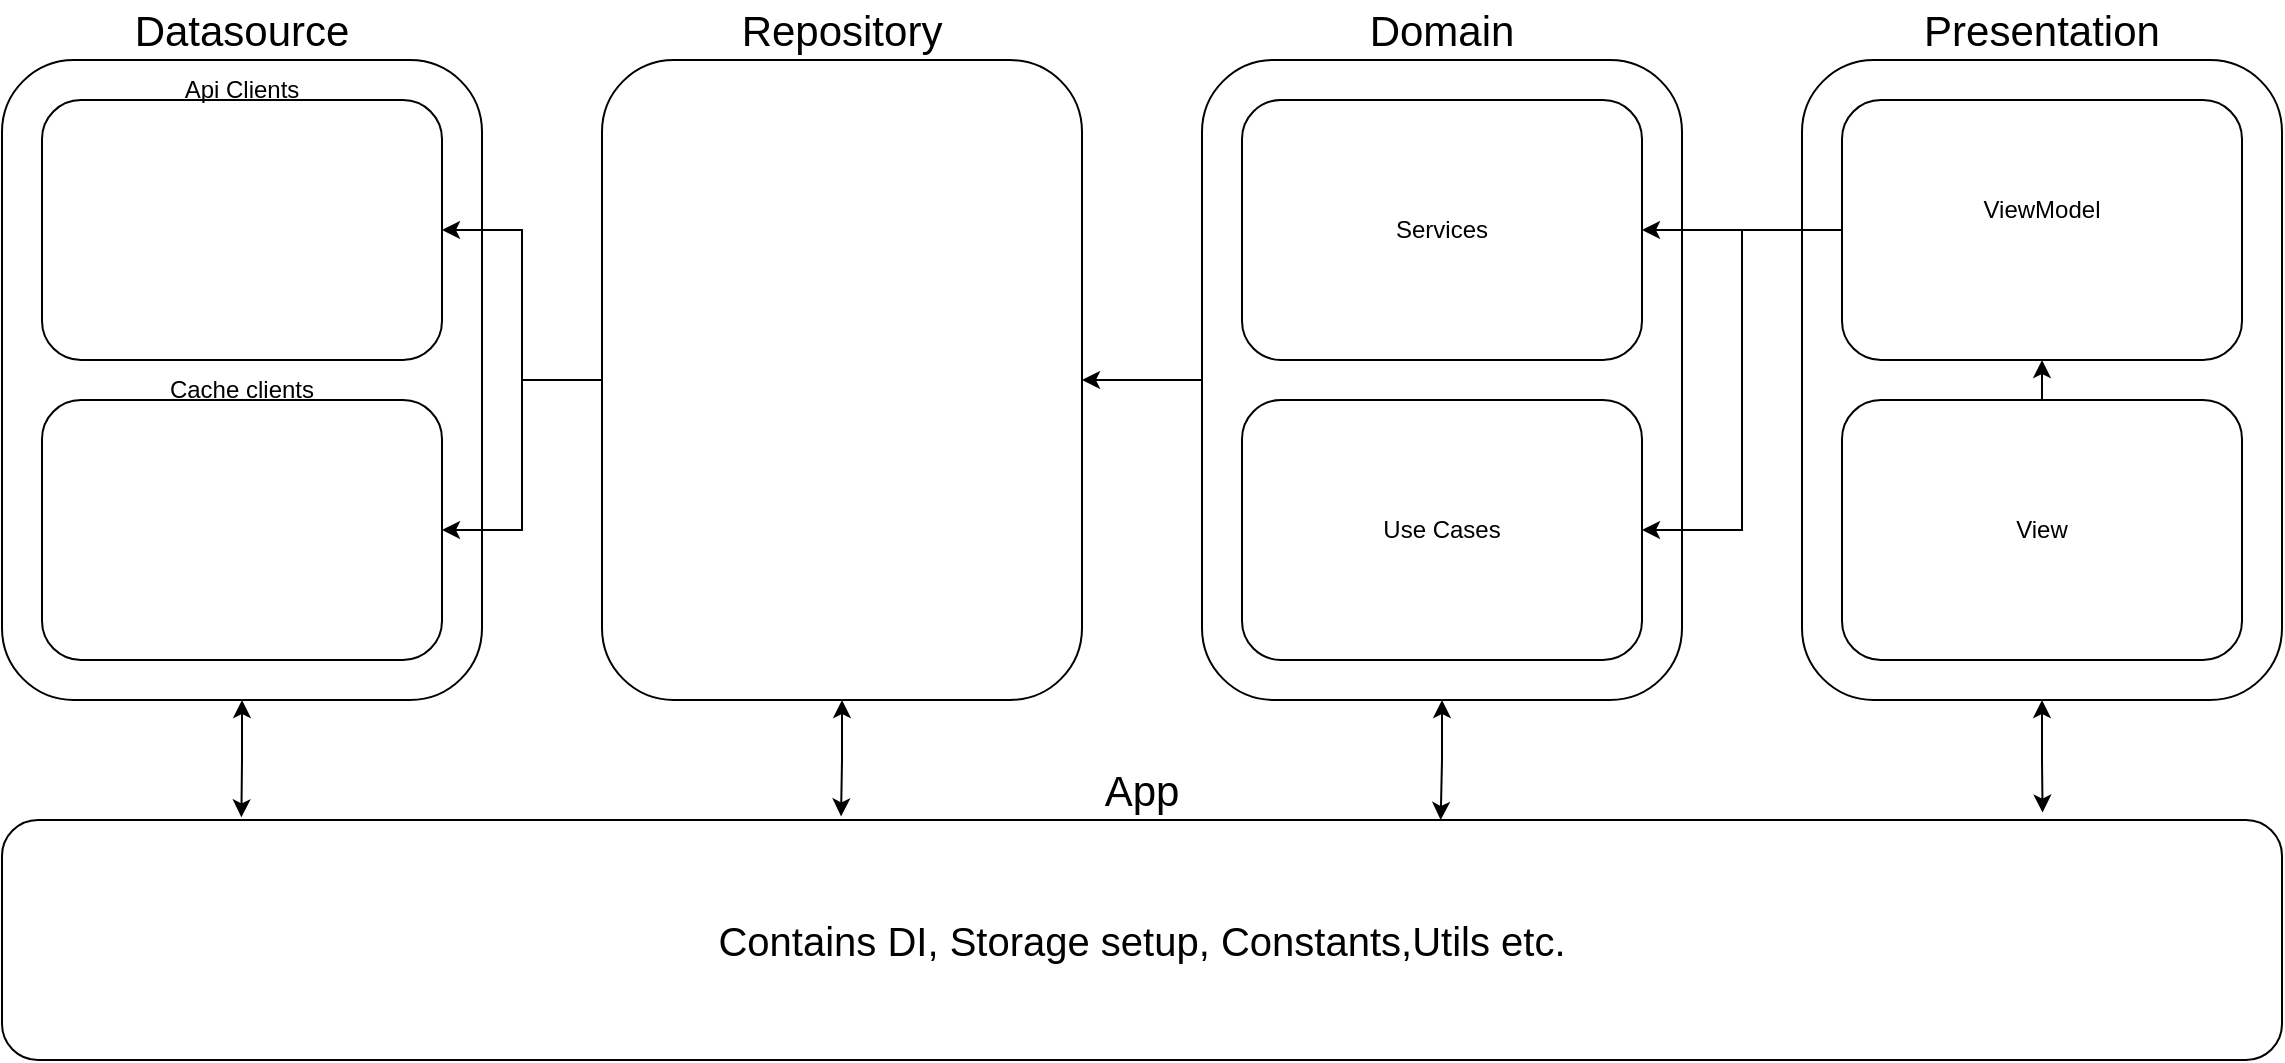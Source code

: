 <mxfile version="22.1.4" type="device" pages="2">
  <diagram id="lynbKzwuYbr4zoluUBhY" name="Page-1">
    <mxGraphModel dx="1363" dy="2017" grid="1" gridSize="10" guides="1" tooltips="1" connect="1" arrows="1" fold="1" page="1" pageScale="1" pageWidth="850" pageHeight="1100" math="0" shadow="0">
      <root>
        <mxCell id="0" />
        <mxCell id="1" parent="0" />
        <mxCell id="6fA7t6Lyc5Ondk4mygC5-16" style="edgeStyle=orthogonalEdgeStyle;rounded=0;orthogonalLoop=1;jettySize=auto;html=1;exitX=0.5;exitY=1;exitDx=0;exitDy=0;entryX=0.105;entryY=-0.011;entryDx=0;entryDy=0;entryPerimeter=0;startArrow=classic;startFill=1;" parent="1" source="6fA7t6Lyc5Ondk4mygC5-1" target="6fA7t6Lyc5Ondk4mygC5-13" edge="1">
          <mxGeometry relative="1" as="geometry" />
        </mxCell>
        <mxCell id="6fA7t6Lyc5Ondk4mygC5-1" value="" style="rounded=1;whiteSpace=wrap;html=1;" parent="1" vertex="1">
          <mxGeometry x="120" y="-140" width="240" height="320" as="geometry" />
        </mxCell>
        <mxCell id="6fA7t6Lyc5Ondk4mygC5-3" value="" style="rounded=1;whiteSpace=wrap;html=1;" parent="1" vertex="1">
          <mxGeometry x="140" y="-120" width="200" height="130" as="geometry" />
        </mxCell>
        <mxCell id="6fA7t6Lyc5Ondk4mygC5-4" value="" style="rounded=1;whiteSpace=wrap;html=1;" parent="1" vertex="1">
          <mxGeometry x="140" y="30" width="200" height="130" as="geometry" />
        </mxCell>
        <mxCell id="6fA7t6Lyc5Ondk4mygC5-20" style="edgeStyle=orthogonalEdgeStyle;rounded=0;orthogonalLoop=1;jettySize=auto;html=1;exitX=0.5;exitY=1;exitDx=0;exitDy=0;entryX=0.368;entryY=-0.015;entryDx=0;entryDy=0;entryPerimeter=0;startArrow=classic;startFill=1;" parent="1" source="6fA7t6Lyc5Ondk4mygC5-6" target="6fA7t6Lyc5Ondk4mygC5-13" edge="1">
          <mxGeometry relative="1" as="geometry" />
        </mxCell>
        <mxCell id="6fA7t6Lyc5Ondk4mygC5-25" style="edgeStyle=orthogonalEdgeStyle;rounded=0;orthogonalLoop=1;jettySize=auto;html=1;exitX=0;exitY=0.5;exitDx=0;exitDy=0;entryX=1;entryY=0.5;entryDx=0;entryDy=0;" parent="1" source="6fA7t6Lyc5Ondk4mygC5-6" target="6fA7t6Lyc5Ondk4mygC5-3" edge="1">
          <mxGeometry relative="1" as="geometry" />
        </mxCell>
        <mxCell id="6fA7t6Lyc5Ondk4mygC5-26" style="edgeStyle=orthogonalEdgeStyle;rounded=0;orthogonalLoop=1;jettySize=auto;html=1;exitX=0;exitY=0.5;exitDx=0;exitDy=0;entryX=1;entryY=0.5;entryDx=0;entryDy=0;" parent="1" source="6fA7t6Lyc5Ondk4mygC5-6" target="6fA7t6Lyc5Ondk4mygC5-4" edge="1">
          <mxGeometry relative="1" as="geometry" />
        </mxCell>
        <mxCell id="6fA7t6Lyc5Ondk4mygC5-6" value="" style="rounded=1;whiteSpace=wrap;html=1;" parent="1" vertex="1">
          <mxGeometry x="420" y="-140" width="240" height="320" as="geometry" />
        </mxCell>
        <mxCell id="6fA7t6Lyc5Ondk4mygC5-21" style="edgeStyle=orthogonalEdgeStyle;rounded=0;orthogonalLoop=1;jettySize=auto;html=1;entryX=0.631;entryY=0;entryDx=0;entryDy=0;entryPerimeter=0;startArrow=classic;startFill=1;" parent="1" source="6fA7t6Lyc5Ondk4mygC5-7" target="6fA7t6Lyc5Ondk4mygC5-13" edge="1">
          <mxGeometry relative="1" as="geometry" />
        </mxCell>
        <mxCell id="6fA7t6Lyc5Ondk4mygC5-27" style="edgeStyle=orthogonalEdgeStyle;rounded=0;orthogonalLoop=1;jettySize=auto;html=1;exitX=0;exitY=0.5;exitDx=0;exitDy=0;entryX=1;entryY=0.5;entryDx=0;entryDy=0;" parent="1" source="6fA7t6Lyc5Ondk4mygC5-7" target="6fA7t6Lyc5Ondk4mygC5-6" edge="1">
          <mxGeometry relative="1" as="geometry" />
        </mxCell>
        <mxCell id="6fA7t6Lyc5Ondk4mygC5-7" value="" style="rounded=1;whiteSpace=wrap;html=1;" parent="1" vertex="1">
          <mxGeometry x="720" y="-140" width="240" height="320" as="geometry" />
        </mxCell>
        <mxCell id="6fA7t6Lyc5Ondk4mygC5-22" style="edgeStyle=orthogonalEdgeStyle;rounded=0;orthogonalLoop=1;jettySize=auto;html=1;exitX=0.5;exitY=1;exitDx=0;exitDy=0;entryX=0.895;entryY=-0.031;entryDx=0;entryDy=0;entryPerimeter=0;startArrow=classic;startFill=1;" parent="1" source="6fA7t6Lyc5Ondk4mygC5-8" target="6fA7t6Lyc5Ondk4mygC5-13" edge="1">
          <mxGeometry relative="1" as="geometry" />
        </mxCell>
        <mxCell id="6fA7t6Lyc5Ondk4mygC5-8" value="" style="rounded=1;whiteSpace=wrap;html=1;" parent="1" vertex="1">
          <mxGeometry x="1020" y="-140" width="240" height="320" as="geometry" />
        </mxCell>
        <mxCell id="6fA7t6Lyc5Ondk4mygC5-9" value="Datasource" style="text;html=1;strokeColor=none;fillColor=none;align=center;verticalAlign=middle;whiteSpace=wrap;rounded=0;fontSize=21;" parent="1" vertex="1">
          <mxGeometry x="210" y="-170" width="60" height="30" as="geometry" />
        </mxCell>
        <mxCell id="6fA7t6Lyc5Ondk4mygC5-10" value="Repository" style="text;html=1;strokeColor=none;fillColor=none;align=center;verticalAlign=middle;whiteSpace=wrap;rounded=0;fontSize=21;" parent="1" vertex="1">
          <mxGeometry x="510" y="-170" width="60" height="30" as="geometry" />
        </mxCell>
        <mxCell id="6fA7t6Lyc5Ondk4mygC5-11" value="&lt;div&gt;Domain&lt;/div&gt;" style="text;html=1;strokeColor=none;fillColor=none;align=center;verticalAlign=middle;whiteSpace=wrap;rounded=0;fontSize=21;" parent="1" vertex="1">
          <mxGeometry x="810" y="-170" width="60" height="30" as="geometry" />
        </mxCell>
        <mxCell id="6fA7t6Lyc5Ondk4mygC5-12" value="Presentation" style="text;html=1;strokeColor=none;fillColor=none;align=center;verticalAlign=middle;whiteSpace=wrap;rounded=0;fontSize=21;" parent="1" vertex="1">
          <mxGeometry x="1110" y="-170" width="60" height="30" as="geometry" />
        </mxCell>
        <mxCell id="6fA7t6Lyc5Ondk4mygC5-13" value="&lt;font style=&quot;font-size: 20px;&quot;&gt;Contains DI, Storage setup, Constants,Utils etc.&lt;/font&gt;" style="rounded=1;whiteSpace=wrap;html=1;" parent="1" vertex="1">
          <mxGeometry x="120" y="240" width="1140" height="120" as="geometry" />
        </mxCell>
        <mxCell id="6fA7t6Lyc5Ondk4mygC5-14" value="&lt;div&gt;App&lt;/div&gt;" style="text;html=1;strokeColor=none;fillColor=none;align=center;verticalAlign=middle;whiteSpace=wrap;rounded=0;fontSize=21;" parent="1" vertex="1">
          <mxGeometry x="660" y="210" width="60" height="30" as="geometry" />
        </mxCell>
        <mxCell id="6fA7t6Lyc5Ondk4mygC5-23" value="Api Clients" style="text;html=1;strokeColor=none;fillColor=none;align=center;verticalAlign=middle;whiteSpace=wrap;rounded=0;" parent="1" vertex="1">
          <mxGeometry x="210" y="-140" width="60" height="30" as="geometry" />
        </mxCell>
        <mxCell id="6fA7t6Lyc5Ondk4mygC5-24" value="Cache clients" style="text;html=1;strokeColor=none;fillColor=none;align=center;verticalAlign=middle;whiteSpace=wrap;rounded=0;" parent="1" vertex="1">
          <mxGeometry x="190" y="10" width="100" height="30" as="geometry" />
        </mxCell>
        <mxCell id="6fA7t6Lyc5Ondk4mygC5-38" style="edgeStyle=orthogonalEdgeStyle;rounded=0;orthogonalLoop=1;jettySize=auto;html=1;exitX=0;exitY=0.5;exitDx=0;exitDy=0;entryX=1;entryY=0.5;entryDx=0;entryDy=0;" parent="1" source="6fA7t6Lyc5Ondk4mygC5-29" target="6fA7t6Lyc5Ondk4mygC5-36" edge="1">
          <mxGeometry relative="1" as="geometry" />
        </mxCell>
        <mxCell id="0pXOQmNgdDJ1o6Og3n1_-2" style="edgeStyle=orthogonalEdgeStyle;rounded=0;orthogonalLoop=1;jettySize=auto;html=1;entryX=1;entryY=0.5;entryDx=0;entryDy=0;" parent="1" source="6fA7t6Lyc5Ondk4mygC5-29" target="0pXOQmNgdDJ1o6Og3n1_-1" edge="1">
          <mxGeometry relative="1" as="geometry" />
        </mxCell>
        <mxCell id="6fA7t6Lyc5Ondk4mygC5-29" value="" style="rounded=1;whiteSpace=wrap;html=1;" parent="1" vertex="1">
          <mxGeometry x="1040" y="-120" width="200" height="130" as="geometry" />
        </mxCell>
        <mxCell id="6fA7t6Lyc5Ondk4mygC5-34" style="edgeStyle=orthogonalEdgeStyle;rounded=0;orthogonalLoop=1;jettySize=auto;html=1;exitX=0.5;exitY=0;exitDx=0;exitDy=0;entryX=0.5;entryY=1;entryDx=0;entryDy=0;" parent="1" source="6fA7t6Lyc5Ondk4mygC5-30" target="6fA7t6Lyc5Ondk4mygC5-29" edge="1">
          <mxGeometry relative="1" as="geometry" />
        </mxCell>
        <mxCell id="6fA7t6Lyc5Ondk4mygC5-30" value="" style="rounded=1;whiteSpace=wrap;html=1;" parent="1" vertex="1">
          <mxGeometry x="1040" y="30" width="200" height="130" as="geometry" />
        </mxCell>
        <mxCell id="6fA7t6Lyc5Ondk4mygC5-31" value="ViewModel" style="text;html=1;strokeColor=none;fillColor=none;align=center;verticalAlign=middle;whiteSpace=wrap;rounded=0;" parent="1" vertex="1">
          <mxGeometry x="1110" y="-80" width="60" height="30" as="geometry" />
        </mxCell>
        <mxCell id="6fA7t6Lyc5Ondk4mygC5-32" value="View" style="text;html=1;strokeColor=none;fillColor=none;align=center;verticalAlign=middle;whiteSpace=wrap;rounded=0;" parent="1" vertex="1">
          <mxGeometry x="1110" y="80" width="60" height="30" as="geometry" />
        </mxCell>
        <mxCell id="6fA7t6Lyc5Ondk4mygC5-36" value="Services" style="rounded=1;whiteSpace=wrap;html=1;" parent="1" vertex="1">
          <mxGeometry x="740" y="-120" width="200" height="130" as="geometry" />
        </mxCell>
        <mxCell id="0pXOQmNgdDJ1o6Og3n1_-1" value="Use Cases" style="rounded=1;whiteSpace=wrap;html=1;" parent="1" vertex="1">
          <mxGeometry x="740" y="30" width="200" height="130" as="geometry" />
        </mxCell>
      </root>
    </mxGraphModel>
  </diagram>
  <diagram id="J6rTMTA1TBCr_M7Ed2yx" name="Page-2">
    <mxGraphModel dx="954" dy="642" grid="1" gridSize="10" guides="1" tooltips="1" connect="1" arrows="1" fold="1" page="1" pageScale="1" pageWidth="850" pageHeight="1100" math="0" shadow="0">
      <root>
        <mxCell id="0" />
        <mxCell id="1" parent="0" />
        <mxCell id="PhpEORJikazv7vGfKBG4-9" value="" style="rounded=1;whiteSpace=wrap;html=1;" parent="1" vertex="1">
          <mxGeometry x="130" y="90" width="740" height="340" as="geometry" />
        </mxCell>
        <mxCell id="PhpEORJikazv7vGfKBG4-2" value="" style="rounded=1;whiteSpace=wrap;html=1;" parent="1" vertex="1">
          <mxGeometry x="160" y="160" width="200" height="240" as="geometry" />
        </mxCell>
        <mxCell id="PhpEORJikazv7vGfKBG4-3" value="&lt;font style=&quot;font-size: 17px;&quot;&gt;Data module&lt;/font&gt;" style="text;html=1;strokeColor=none;fillColor=none;align=center;verticalAlign=middle;whiteSpace=wrap;rounded=0;" parent="1" vertex="1">
          <mxGeometry x="230" y="120" width="60" height="30" as="geometry" />
        </mxCell>
        <mxCell id="PhpEORJikazv7vGfKBG4-5" value="" style="rounded=1;whiteSpace=wrap;html=1;" parent="1" vertex="1">
          <mxGeometry x="400" y="160" width="200" height="240" as="geometry" />
        </mxCell>
        <mxCell id="PhpEORJikazv7vGfKBG4-6" value="&lt;font style=&quot;font-size: 17px;&quot;&gt;Domain module&lt;/font&gt;" style="text;html=1;strokeColor=none;fillColor=none;align=center;verticalAlign=middle;whiteSpace=wrap;rounded=0;" parent="1" vertex="1">
          <mxGeometry x="470" y="120" width="60" height="30" as="geometry" />
        </mxCell>
        <mxCell id="PhpEORJikazv7vGfKBG4-7" value="" style="rounded=1;whiteSpace=wrap;html=1;" parent="1" vertex="1">
          <mxGeometry x="640" y="160" width="200" height="240" as="geometry" />
        </mxCell>
        <mxCell id="PhpEORJikazv7vGfKBG4-8" value="&lt;font style=&quot;font-size: 17px;&quot;&gt;Presentation module&lt;/font&gt;" style="text;html=1;strokeColor=none;fillColor=none;align=center;verticalAlign=middle;whiteSpace=wrap;rounded=0;" parent="1" vertex="1">
          <mxGeometry x="710" y="120" width="60" height="30" as="geometry" />
        </mxCell>
        <mxCell id="PhpEORJikazv7vGfKBG4-10" value="&lt;font style=&quot;font-size: 26px;&quot;&gt;App&lt;/font&gt;" style="text;html=1;strokeColor=none;fillColor=none;align=center;verticalAlign=middle;whiteSpace=wrap;rounded=0;" parent="1" vertex="1">
          <mxGeometry x="470" y="50" width="60" height="30" as="geometry" />
        </mxCell>
        <mxCell id="WI57XXxIjsb4lz1T52GI-3" value="" style="edgeStyle=orthogonalEdgeStyle;rounded=0;orthogonalLoop=1;jettySize=auto;html=1;" edge="1" parent="1" source="PhpEORJikazv7vGfKBG4-20" target="WI57XXxIjsb4lz1T52GI-1">
          <mxGeometry relative="1" as="geometry" />
        </mxCell>
        <mxCell id="PhpEORJikazv7vGfKBG4-20" value="&lt;font style=&quot;font-size: 15px;&quot;&gt;Services&lt;/font&gt; &lt;font style=&quot;font-size: 15px;&quot;&gt;/ Use cases&lt;/font&gt;" style="rounded=1;whiteSpace=wrap;html=1;" parent="1" vertex="1">
          <mxGeometry x="410" y="180" width="180" height="80" as="geometry" />
        </mxCell>
        <mxCell id="WI57XXxIjsb4lz1T52GI-5" style="edgeStyle=orthogonalEdgeStyle;rounded=0;orthogonalLoop=1;jettySize=auto;html=1;exitX=0;exitY=0.5;exitDx=0;exitDy=0;entryX=1;entryY=0.5;entryDx=0;entryDy=0;" edge="1" parent="1" source="PhpEORJikazv7vGfKBG4-30" target="PhpEORJikazv7vGfKBG4-20">
          <mxGeometry relative="1" as="geometry" />
        </mxCell>
        <mxCell id="PhpEORJikazv7vGfKBG4-30" value="&lt;font style=&quot;font-size: 15px;&quot;&gt;ViewModel&lt;/font&gt;" style="rounded=1;whiteSpace=wrap;html=1;" parent="1" vertex="1">
          <mxGeometry x="650" y="180" width="180" height="80" as="geometry" />
        </mxCell>
        <mxCell id="PhpEORJikazv7vGfKBG4-32" style="edgeStyle=orthogonalEdgeStyle;rounded=0;orthogonalLoop=1;jettySize=auto;html=1;exitX=0.5;exitY=0;exitDx=0;exitDy=0;entryX=0.5;entryY=1;entryDx=0;entryDy=0;" parent="1" source="PhpEORJikazv7vGfKBG4-31" target="PhpEORJikazv7vGfKBG4-30" edge="1">
          <mxGeometry relative="1" as="geometry" />
        </mxCell>
        <mxCell id="PhpEORJikazv7vGfKBG4-31" value="&lt;font style=&quot;font-size: 15px;&quot;&gt;View&lt;/font&gt;" style="rounded=1;whiteSpace=wrap;html=1;" parent="1" vertex="1">
          <mxGeometry x="650" y="300" width="180" height="80" as="geometry" />
        </mxCell>
        <mxCell id="PhpEORJikazv7vGfKBG4-40" style="edgeStyle=orthogonalEdgeStyle;rounded=0;orthogonalLoop=1;jettySize=auto;html=1;exitX=0.5;exitY=0;exitDx=0;exitDy=0;entryX=0.5;entryY=1;entryDx=0;entryDy=0;" parent="1" source="PhpEORJikazv7vGfKBG4-14" target="PhpEORJikazv7vGfKBG4-15" edge="1">
          <mxGeometry relative="1" as="geometry" />
        </mxCell>
        <mxCell id="WI57XXxIjsb4lz1T52GI-6" style="edgeStyle=orthogonalEdgeStyle;rounded=0;orthogonalLoop=1;jettySize=auto;html=1;exitX=1;exitY=0.5;exitDx=0;exitDy=0;" edge="1" parent="1" source="PhpEORJikazv7vGfKBG4-14" target="WI57XXxIjsb4lz1T52GI-1">
          <mxGeometry relative="1" as="geometry" />
        </mxCell>
        <mxCell id="PhpEORJikazv7vGfKBG4-14" value="&lt;font style=&quot;font-size: 15px;&quot;&gt;Repository Impl&lt;br&gt;&lt;/font&gt;" style="rounded=1;whiteSpace=wrap;html=1;" parent="1" vertex="1">
          <mxGeometry x="170" y="310" width="180" height="60" as="geometry" />
        </mxCell>
        <mxCell id="PhpEORJikazv7vGfKBG4-15" value="" style="rounded=1;whiteSpace=wrap;html=1;" parent="1" vertex="1">
          <mxGeometry x="170" y="180" width="180" height="110" as="geometry" />
        </mxCell>
        <mxCell id="PhpEORJikazv7vGfKBG4-16" value="&lt;font style=&quot;font-size: 15px;&quot;&gt;Api&lt;/font&gt;" style="rounded=1;whiteSpace=wrap;html=1;" parent="1" vertex="1">
          <mxGeometry x="190" y="190" width="140" height="40" as="geometry" />
        </mxCell>
        <mxCell id="PhpEORJikazv7vGfKBG4-17" value="&lt;font style=&quot;font-size: 15px;&quot;&gt;Cache&lt;/font&gt;" style="rounded=1;whiteSpace=wrap;html=1;" parent="1" vertex="1">
          <mxGeometry x="190" y="240" width="140" height="40" as="geometry" />
        </mxCell>
        <mxCell id="WI57XXxIjsb4lz1T52GI-1" value="&lt;font style=&quot;font-size: 15px;&quot;&gt;Repository Interface&lt;br&gt;&lt;/font&gt;" style="rounded=1;whiteSpace=wrap;html=1;" vertex="1" parent="1">
          <mxGeometry x="410" y="300" width="180" height="80" as="geometry" />
        </mxCell>
        <mxCell id="WI57XXxIjsb4lz1T52GI-7" style="edgeStyle=orthogonalEdgeStyle;rounded=0;orthogonalLoop=1;jettySize=auto;html=1;exitX=0.5;exitY=1;exitDx=0;exitDy=0;" edge="1" parent="1" source="PhpEORJikazv7vGfKBG4-9" target="PhpEORJikazv7vGfKBG4-9">
          <mxGeometry relative="1" as="geometry" />
        </mxCell>
      </root>
    </mxGraphModel>
  </diagram>
</mxfile>
